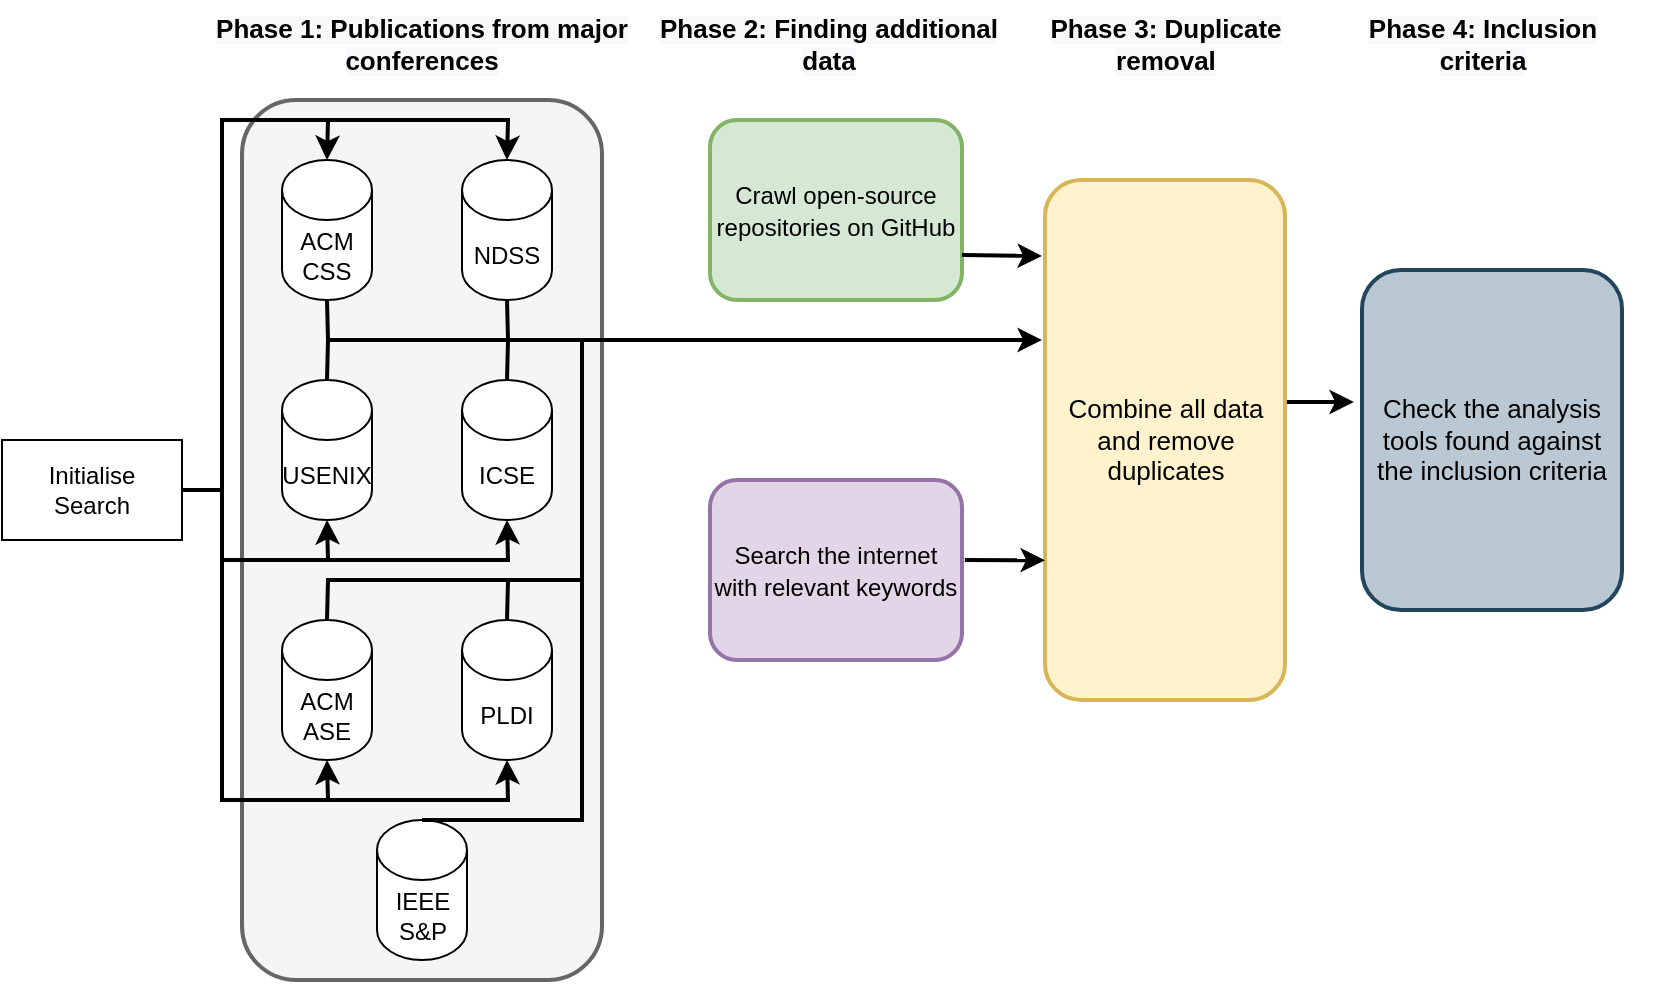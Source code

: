 <mxfile version="20.2.5" type="device"><diagram id="0pBOPpP64ppdU1MJl17_" name="Page-1"><mxGraphModel dx="1426" dy="832" grid="1" gridSize="10" guides="1" tooltips="1" connect="1" arrows="1" fold="1" page="1" pageScale="1" pageWidth="827" pageHeight="1169" math="0" shadow="0"><root><mxCell id="0"/><mxCell id="1" parent="0"/><mxCell id="7oYVFBEa_YTvCA4P96ZB-13" value="" style="rounded=1;whiteSpace=wrap;html=1;strokeWidth=2;fillColor=#f5f5f5;fontColor=#333333;strokeColor=#666666;" parent="1" vertex="1"><mxGeometry x="120" y="50" width="180" height="440" as="geometry"/></mxCell><mxCell id="7oYVFBEa_YTvCA4P96ZB-2" value="Initialise&lt;br&gt;Search" style="rounded=0;whiteSpace=wrap;html=1;" parent="1" vertex="1"><mxGeometry y="220" width="90" height="50" as="geometry"/></mxCell><mxCell id="7oYVFBEa_YTvCA4P96ZB-15" value="ACM&lt;br&gt;CSS" style="shape=cylinder3;whiteSpace=wrap;html=1;boundedLbl=1;backgroundOutline=1;size=15;" parent="1" vertex="1"><mxGeometry x="140" y="80" width="45" height="70" as="geometry"/></mxCell><mxCell id="7oYVFBEa_YTvCA4P96ZB-16" value="&lt;span style=&quot;color: rgb(0, 0, 0); font-family: Helvetica; font-style: normal; font-variant-ligatures: normal; font-variant-caps: normal; letter-spacing: normal; orphans: 2; text-indent: 0px; text-transform: none; widows: 2; word-spacing: 0px; -webkit-text-stroke-width: 0px; background-color: rgb(248, 249, 250); text-decoration-thickness: initial; text-decoration-style: initial; text-decoration-color: initial; float: none; display: inline !important;&quot;&gt;&lt;font style=&quot;font-size: 13px;&quot;&gt;&lt;b&gt;Phase 1:&lt;/b&gt;&lt;b&gt;&amp;nbsp;Publications from m&lt;/b&gt;&lt;b&gt;ajor conferences&lt;/b&gt;&lt;/font&gt;&lt;/span&gt;" style="text;whiteSpace=wrap;html=1;align=center;" parent="1" vertex="1"><mxGeometry x="105" width="210" height="30" as="geometry"/></mxCell><mxCell id="7oYVFBEa_YTvCA4P96ZB-18" value="NDSS" style="shape=cylinder3;whiteSpace=wrap;html=1;boundedLbl=1;backgroundOutline=1;size=15;" parent="1" vertex="1"><mxGeometry x="230" y="80" width="45" height="70" as="geometry"/></mxCell><mxCell id="7oYVFBEa_YTvCA4P96ZB-19" value="USENIX" style="shape=cylinder3;whiteSpace=wrap;html=1;boundedLbl=1;backgroundOutline=1;size=15;" parent="1" vertex="1"><mxGeometry x="140" y="190" width="45" height="70" as="geometry"/></mxCell><mxCell id="7oYVFBEa_YTvCA4P96ZB-20" value="ICSE" style="shape=cylinder3;whiteSpace=wrap;html=1;boundedLbl=1;backgroundOutline=1;size=15;" parent="1" vertex="1"><mxGeometry x="230" y="190" width="45" height="70" as="geometry"/></mxCell><mxCell id="7oYVFBEa_YTvCA4P96ZB-21" value="ACM&lt;br&gt;ASE" style="shape=cylinder3;whiteSpace=wrap;html=1;boundedLbl=1;backgroundOutline=1;size=15;" parent="1" vertex="1"><mxGeometry x="140" y="310" width="45" height="70" as="geometry"/></mxCell><mxCell id="7oYVFBEa_YTvCA4P96ZB-25" value="" style="endArrow=classic;html=1;rounded=0;fontSize=13;exitX=1;exitY=0.5;exitDx=0;exitDy=0;entryX=0.5;entryY=0;entryDx=0;entryDy=0;entryPerimeter=0;strokeWidth=2;" parent="1" source="7oYVFBEa_YTvCA4P96ZB-2" target="7oYVFBEa_YTvCA4P96ZB-15" edge="1"><mxGeometry width="50" height="50" relative="1" as="geometry"><mxPoint x="70" y="140" as="sourcePoint"/><mxPoint x="110" y="80" as="targetPoint"/><Array as="points"><mxPoint x="110" y="245"/><mxPoint x="110" y="60"/><mxPoint x="163" y="60"/></Array></mxGeometry></mxCell><mxCell id="7oYVFBEa_YTvCA4P96ZB-26" value="" style="endArrow=classic;html=1;rounded=0;fontSize=13;entryX=0.5;entryY=0;entryDx=0;entryDy=0;entryPerimeter=0;strokeWidth=2;" parent="1" target="7oYVFBEa_YTvCA4P96ZB-18" edge="1"><mxGeometry width="50" height="50" relative="1" as="geometry"><mxPoint x="160" y="60" as="sourcePoint"/><mxPoint x="240" y="50" as="targetPoint"/><Array as="points"><mxPoint x="253" y="60"/></Array></mxGeometry></mxCell><mxCell id="7oYVFBEa_YTvCA4P96ZB-27" value="" style="endArrow=classic;html=1;rounded=0;fontSize=13;entryX=0.5;entryY=1;entryDx=0;entryDy=0;entryPerimeter=0;strokeWidth=2;" parent="1" target="7oYVFBEa_YTvCA4P96ZB-19" edge="1"><mxGeometry width="50" height="50" relative="1" as="geometry"><mxPoint x="110" y="170" as="sourcePoint"/><mxPoint x="110" y="260" as="targetPoint"/><Array as="points"><mxPoint x="110" y="280"/><mxPoint x="163" y="280"/></Array></mxGeometry></mxCell><mxCell id="7oYVFBEa_YTvCA4P96ZB-28" value="" style="endArrow=classic;html=1;rounded=0;fontSize=13;entryX=0.5;entryY=1;entryDx=0;entryDy=0;entryPerimeter=0;strokeWidth=2;" parent="1" target="7oYVFBEa_YTvCA4P96ZB-20" edge="1"><mxGeometry width="50" height="50" relative="1" as="geometry"><mxPoint x="160" y="280" as="sourcePoint"/><mxPoint x="250" y="220" as="targetPoint"/><Array as="points"><mxPoint x="253" y="280"/></Array></mxGeometry></mxCell><mxCell id="7oYVFBEa_YTvCA4P96ZB-29" value="" style="endArrow=classic;html=1;rounded=0;fontSize=13;entryX=0.5;entryY=1;entryDx=0;entryDy=0;entryPerimeter=0;strokeWidth=2;" parent="1" target="7oYVFBEa_YTvCA4P96ZB-21" edge="1"><mxGeometry width="50" height="50" relative="1" as="geometry"><mxPoint x="110" y="280" as="sourcePoint"/><mxPoint x="130" y="400" as="targetPoint"/><Array as="points"><mxPoint x="110" y="400"/><mxPoint x="163" y="400"/></Array></mxGeometry></mxCell><mxCell id="7oYVFBEa_YTvCA4P96ZB-32" value="" style="endArrow=none;html=1;rounded=0;fontSize=13;exitX=0.5;exitY=1;exitDx=0;exitDy=0;exitPerimeter=0;entryX=0.5;entryY=1;entryDx=0;entryDy=0;entryPerimeter=0;strokeWidth=2;" parent="1" source="7oYVFBEa_YTvCA4P96ZB-15" target="7oYVFBEa_YTvCA4P96ZB-18" edge="1"><mxGeometry width="50" height="50" relative="1" as="geometry"><mxPoint x="180" y="200" as="sourcePoint"/><mxPoint x="230" y="150" as="targetPoint"/><Array as="points"><mxPoint x="163" y="170"/><mxPoint x="253" y="170"/></Array></mxGeometry></mxCell><mxCell id="7oYVFBEa_YTvCA4P96ZB-33" value="" style="endArrow=none;html=1;rounded=0;fontSize=13;exitX=0.5;exitY=0;exitDx=0;exitDy=0;exitPerimeter=0;strokeWidth=2;" parent="1" source="7oYVFBEa_YTvCA4P96ZB-19" edge="1"><mxGeometry width="50" height="50" relative="1" as="geometry"><mxPoint x="130" y="210" as="sourcePoint"/><mxPoint x="163" y="170" as="targetPoint"/></mxGeometry></mxCell><mxCell id="7oYVFBEa_YTvCA4P96ZB-35" value="" style="endArrow=none;html=1;rounded=0;fontSize=13;entryX=0.5;entryY=0;entryDx=0;entryDy=0;entryPerimeter=0;strokeWidth=2;" parent="1" target="7oYVFBEa_YTvCA4P96ZB-20" edge="1"><mxGeometry width="50" height="50" relative="1" as="geometry"><mxPoint x="253" y="170" as="sourcePoint"/><mxPoint x="173" y="180" as="targetPoint"/></mxGeometry></mxCell><mxCell id="7oYVFBEa_YTvCA4P96ZB-36" value="" style="endArrow=classic;html=1;rounded=0;fontSize=13;strokeColor=default;endFill=1;strokeWidth=2;" parent="1" edge="1"><mxGeometry width="50" height="50" relative="1" as="geometry"><mxPoint x="250" y="170" as="sourcePoint"/><mxPoint x="520" y="170" as="targetPoint"/><Array as="points"><mxPoint x="320" y="170"/></Array></mxGeometry></mxCell><mxCell id="7oYVFBEa_YTvCA4P96ZB-38" value="" style="endArrow=none;html=1;rounded=0;fontSize=13;exitX=0.5;exitY=0;exitDx=0;exitDy=0;exitPerimeter=0;strokeWidth=2;" parent="1" source="7oYVFBEa_YTvCA4P96ZB-21" edge="1"><mxGeometry width="50" height="50" relative="1" as="geometry"><mxPoint x="270" y="220" as="sourcePoint"/><mxPoint x="290" y="170" as="targetPoint"/><Array as="points"><mxPoint x="163" y="290"/><mxPoint x="290" y="290"/></Array></mxGeometry></mxCell><mxCell id="7oYVFBEa_YTvCA4P96ZB-40" value="&lt;span style=&quot;color: rgb(0, 0, 0); font-family: Helvetica; font-style: normal; font-variant-ligatures: normal; font-variant-caps: normal; letter-spacing: normal; orphans: 2; text-indent: 0px; text-transform: none; widows: 2; word-spacing: 0px; -webkit-text-stroke-width: 0px; background-color: rgb(248, 249, 250); text-decoration-thickness: initial; text-decoration-style: initial; text-decoration-color: initial; float: none; display: inline !important;&quot;&gt;&lt;font style=&quot;font-size: 13px;&quot;&gt;&lt;b&gt;Phase 2: Finding additional data&lt;/b&gt;&lt;/font&gt;&lt;/span&gt;" style="text;whiteSpace=wrap;html=1;align=center;" parent="1" vertex="1"><mxGeometry x="325" width="177" height="30" as="geometry"/></mxCell><mxCell id="7oYVFBEa_YTvCA4P96ZB-42" value="&lt;span style=&quot;font-size: 12px;&quot;&gt;Crawl open-source repositories on GitHub&lt;/span&gt;" style="rounded=1;whiteSpace=wrap;html=1;fontSize=13;strokeWidth=2;fillColor=#d5e8d4;strokeColor=#82b366;" parent="1" vertex="1"><mxGeometry x="354" y="60" width="126" height="90" as="geometry"/></mxCell><mxCell id="7oYVFBEa_YTvCA4P96ZB-44" value="&lt;span style=&quot;font-size: 12px;&quot;&gt;Search the internet with relevant keywords&lt;/span&gt;" style="rounded=1;whiteSpace=wrap;html=1;fontSize=13;strokeWidth=2;fillColor=#e1d5e7;strokeColor=#9673a6;" parent="1" vertex="1"><mxGeometry x="354" y="240" width="126" height="90" as="geometry"/></mxCell><mxCell id="7oYVFBEa_YTvCA4P96ZB-46" value="&lt;span style=&quot;color: rgb(0, 0, 0); font-family: Helvetica; font-style: normal; font-variant-ligatures: normal; font-variant-caps: normal; letter-spacing: normal; orphans: 2; text-indent: 0px; text-transform: none; widows: 2; word-spacing: 0px; -webkit-text-stroke-width: 0px; background-color: rgb(248, 249, 250); text-decoration-thickness: initial; text-decoration-style: initial; text-decoration-color: initial; float: none; display: inline !important;&quot;&gt;&lt;font style=&quot;font-size: 13px;&quot;&gt;&lt;b&gt;Phase 4: Inclusion &lt;br&gt;criteria&lt;/b&gt;&lt;/font&gt;&lt;/span&gt;" style="text;whiteSpace=wrap;html=1;align=center;" parent="1" vertex="1"><mxGeometry x="655.75" width="168.5" height="30" as="geometry"/></mxCell><mxCell id="7oYVFBEa_YTvCA4P96ZB-57" value="&lt;span style=&quot;color: rgb(0, 0, 0); font-family: Helvetica; font-style: normal; font-variant-ligatures: normal; font-variant-caps: normal; letter-spacing: normal; orphans: 2; text-indent: 0px; text-transform: none; widows: 2; word-spacing: 0px; -webkit-text-stroke-width: 0px; background-color: rgb(248, 249, 250); text-decoration-thickness: initial; text-decoration-style: initial; text-decoration-color: initial; float: none; display: inline !important;&quot;&gt;&lt;font style=&quot;font-size: 13px;&quot;&gt;&lt;b&gt;Phase 3: Duplicate&lt;br&gt;removal&lt;br&gt;&lt;/b&gt;&lt;/font&gt;&lt;/span&gt;" style="text;whiteSpace=wrap;html=1;align=center;" parent="1" vertex="1"><mxGeometry x="515.75" width="131.5" height="25" as="geometry"/></mxCell><mxCell id="7oYVFBEa_YTvCA4P96ZB-58" value="Combine all data and remove duplicates" style="rounded=1;whiteSpace=wrap;html=1;fontSize=13;strokeWidth=2;fillColor=#fff2cc;strokeColor=#d6b656;" parent="1" vertex="1"><mxGeometry x="521.5" y="90" width="120" height="260" as="geometry"/></mxCell><mxCell id="7oYVFBEa_YTvCA4P96ZB-60" value="" style="endArrow=classic;html=1;rounded=0;fontSize=13;strokeColor=default;strokeWidth=2;exitX=1;exitY=0.75;exitDx=0;exitDy=0;" parent="1" source="7oYVFBEa_YTvCA4P96ZB-42" edge="1"><mxGeometry width="50" height="50" relative="1" as="geometry"><mxPoint x="490" y="130" as="sourcePoint"/><mxPoint x="520" y="128" as="targetPoint"/></mxGeometry></mxCell><mxCell id="7oYVFBEa_YTvCA4P96ZB-61" value="" style="endArrow=classic;html=1;rounded=0;fontSize=13;strokeColor=default;strokeWidth=2;exitX=1;exitY=0.5;exitDx=0;exitDy=0;entryX=-0.012;entryY=0.135;entryDx=0;entryDy=0;entryPerimeter=0;" parent="1" edge="1"><mxGeometry width="50" height="50" relative="1" as="geometry"><mxPoint x="481.44" y="280" as="sourcePoint"/><mxPoint x="521.5" y="280.1" as="targetPoint"/></mxGeometry></mxCell><mxCell id="7oYVFBEa_YTvCA4P96ZB-65" value="Check the analysis tools found against the inclusion criteria" style="rounded=1;whiteSpace=wrap;html=1;fontSize=13;strokeWidth=2;fillColor=#bac8d3;strokeColor=#23445d;" parent="1" vertex="1"><mxGeometry x="680" y="135" width="130" height="170" as="geometry"/></mxCell><mxCell id="7oYVFBEa_YTvCA4P96ZB-67" value="" style="endArrow=classic;html=1;rounded=0;fontSize=13;strokeColor=default;strokeWidth=2;exitX=1.008;exitY=0.427;exitDx=0;exitDy=0;exitPerimeter=0;entryX=-0.031;entryY=0.388;entryDx=0;entryDy=0;entryPerimeter=0;" parent="1" source="7oYVFBEa_YTvCA4P96ZB-58" edge="1" target="7oYVFBEa_YTvCA4P96ZB-65"><mxGeometry width="50" height="50" relative="1" as="geometry"><mxPoint x="650" y="190" as="sourcePoint"/><mxPoint x="670" y="230" as="targetPoint"/></mxGeometry></mxCell><mxCell id="3ZIx2em5hSXjgyHssWlT-2" value="PLDI" style="shape=cylinder3;whiteSpace=wrap;html=1;boundedLbl=1;backgroundOutline=1;size=15;" parent="1" vertex="1"><mxGeometry x="230" y="310" width="45" height="70" as="geometry"/></mxCell><mxCell id="3ZIx2em5hSXjgyHssWlT-3" value="" style="endArrow=none;html=1;rounded=0;exitX=0.5;exitY=0;exitDx=0;exitDy=0;exitPerimeter=0;strokeWidth=2;" parent="1" source="3ZIx2em5hSXjgyHssWlT-2" edge="1"><mxGeometry width="50" height="50" relative="1" as="geometry"><mxPoint x="200" y="350" as="sourcePoint"/><mxPoint x="253" y="290" as="targetPoint"/></mxGeometry></mxCell><mxCell id="3ZIx2em5hSXjgyHssWlT-5" value="" style="endArrow=classic;html=1;rounded=0;strokeWidth=2;entryX=0.5;entryY=1;entryDx=0;entryDy=0;entryPerimeter=0;" parent="1" target="3ZIx2em5hSXjgyHssWlT-2" edge="1"><mxGeometry width="50" height="50" relative="1" as="geometry"><mxPoint x="160" y="400" as="sourcePoint"/><mxPoint x="230" y="350" as="targetPoint"/><Array as="points"><mxPoint x="253" y="400"/></Array></mxGeometry></mxCell><mxCell id="h_-DmIDhc1EzVg9DDxjJ-1" value="IEEE&lt;br&gt;S&amp;amp;P" style="shape=cylinder3;whiteSpace=wrap;html=1;boundedLbl=1;backgroundOutline=1;size=15;" vertex="1" parent="1"><mxGeometry x="187.5" y="410" width="45" height="70" as="geometry"/></mxCell><mxCell id="h_-DmIDhc1EzVg9DDxjJ-3" value="" style="endArrow=none;html=1;rounded=0;strokeWidth=2;exitX=0.5;exitY=0;exitDx=0;exitDy=0;exitPerimeter=0;endFill=0;" edge="1" parent="1" source="h_-DmIDhc1EzVg9DDxjJ-1"><mxGeometry width="50" height="50" relative="1" as="geometry"><mxPoint x="230" y="410" as="sourcePoint"/><mxPoint x="290" y="290" as="targetPoint"/><Array as="points"><mxPoint x="290" y="410"/></Array></mxGeometry></mxCell></root></mxGraphModel></diagram></mxfile>